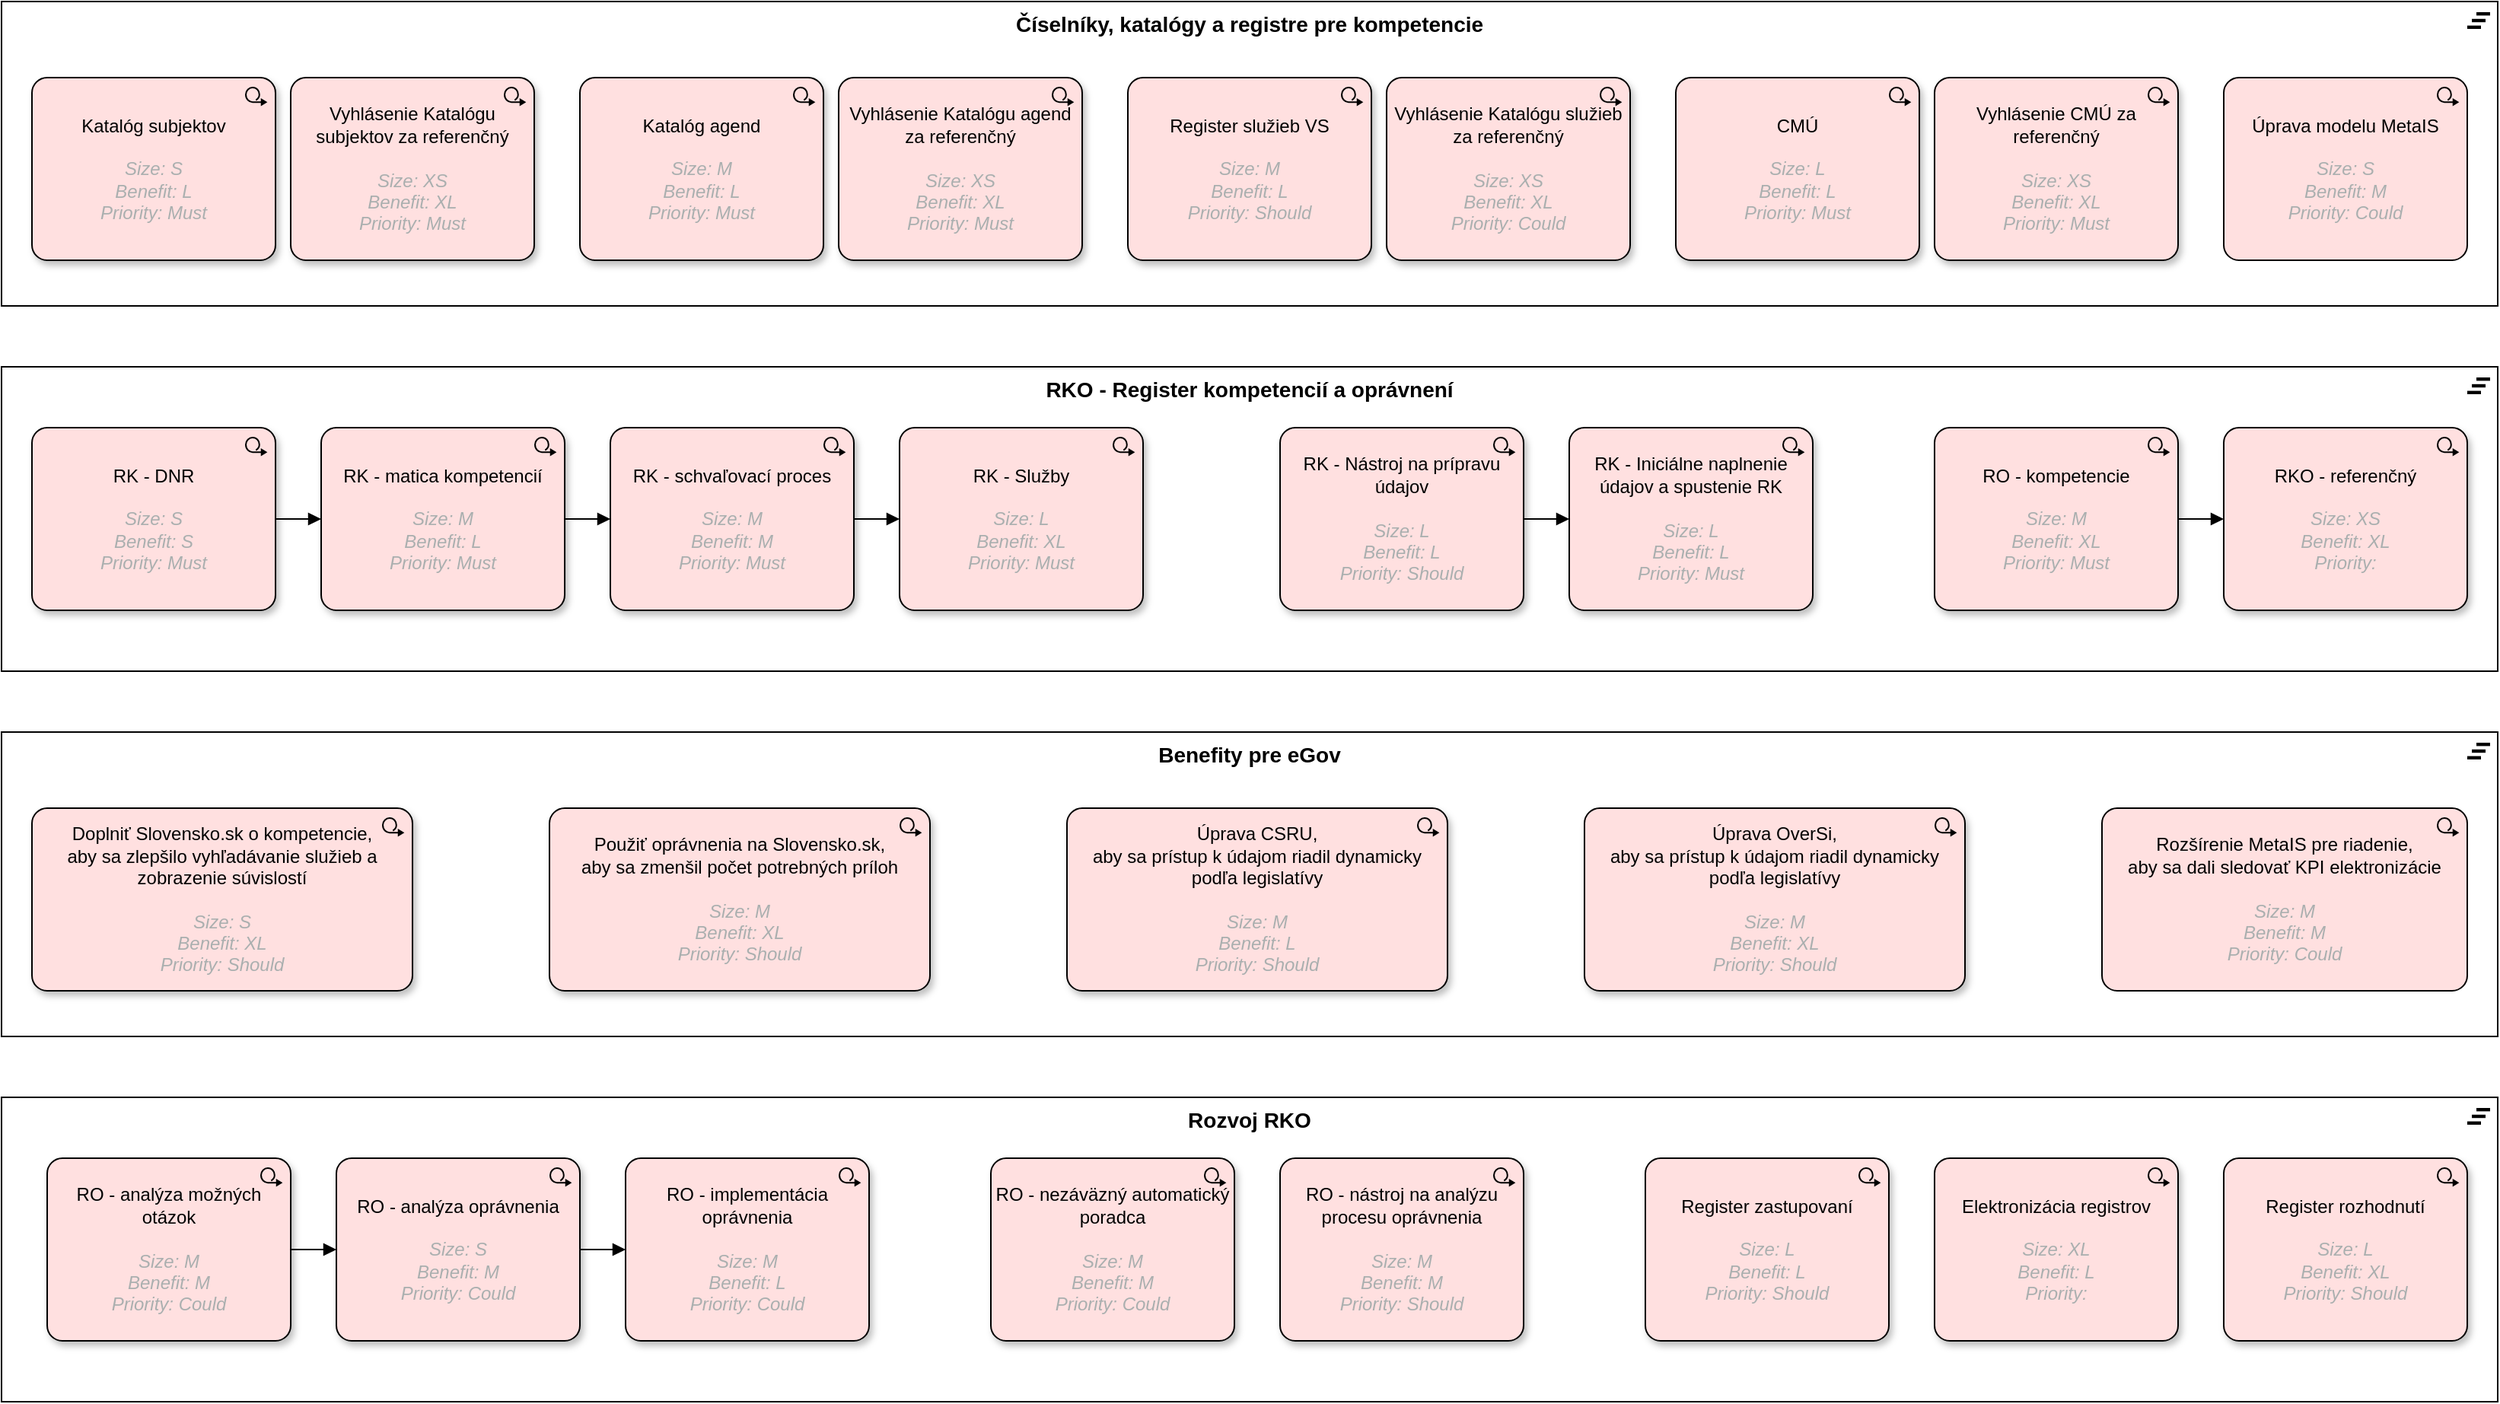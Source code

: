 <mxfile version="26.2.15">
  <diagram name="Page-1" id="Wwct--JLt1150eTaC7KP">
    <mxGraphModel dx="2866" dy="2034" grid="1" gridSize="10" guides="1" tooltips="1" connect="1" arrows="0" fold="1" page="0" pageScale="1" pageWidth="827" pageHeight="1169" math="0" shadow="0">
      <root>
        <mxCell id="0" />
        <mxCell id="1" parent="0" />
        <mxCell id="O4QvcbaXDJt24IgseKl--7" value="&lt;span style=&quot;text-align: left;&quot;&gt;Rozvoj RKO&lt;/span&gt;" style="html=1;outlineConnect=0;whiteSpace=wrap;fillColor=#FFFFFF;shape=mxgraph.archimate3.application;appType=plateau;strokeColor=#000000;align=center;verticalAlign=top;fontFamily=Helvetica;fontSize=14;fontColor=default;fontStyle=1;" parent="1" vertex="1">
          <mxGeometry x="-560" y="120" width="1640" height="200" as="geometry" />
        </mxCell>
        <mxCell id="O4QvcbaXDJt24IgseKl--5" value="&lt;span style=&quot;text-align: left;&quot;&gt;Benefity pre eGov&lt;/span&gt;" style="html=1;outlineConnect=0;whiteSpace=wrap;fillColor=#FFFFFF;shape=mxgraph.archimate3.application;appType=plateau;strokeColor=#000000;align=center;verticalAlign=top;fontFamily=Helvetica;fontSize=14;fontColor=default;fontStyle=1;" parent="1" vertex="1">
          <mxGeometry x="-560" y="-120" width="1640" height="200" as="geometry" />
        </mxCell>
        <mxCell id="O4QvcbaXDJt24IgseKl--4" value="&lt;span style=&quot;text-align: left;&quot;&gt;RKO - Register kompetencií a oprávnení&lt;/span&gt;" style="html=1;outlineConnect=0;whiteSpace=wrap;fillColor=#FFFFFF;shape=mxgraph.archimate3.application;appType=plateau;strokeColor=#000000;align=center;verticalAlign=top;fontFamily=Helvetica;fontSize=14;fontColor=default;fontStyle=1;" parent="1" vertex="1">
          <mxGeometry x="-560" y="-360" width="1640" height="200" as="geometry" />
        </mxCell>
        <mxCell id="bGCzDZgKwJ3272ucESbW-407" value="" style="edgeStyle=elbowEdgeStyle;shape=connector;rounded=0;orthogonalLoop=1;jettySize=auto;html=1;dashed=0;strokeColor=default;align=center;verticalAlign=middle;fontFamily=Helvetica;fontSize=11;fontColor=default;labelBackgroundColor=default;endArrow=block;endFill=1;orthogonal=1;" parent="1" source="bGCzDZgKwJ3272ucESbW-377" target="bGCzDZgKwJ3272ucESbW-378" edge="1">
          <mxGeometry relative="1" as="geometry" />
        </mxCell>
        <UserObject label="%Name%&lt;div&gt;&lt;br&gt;&lt;i style=&quot;color: rgb(170, 175, 175);&quot;&gt;Size: %Size%&lt;/i&gt;&lt;br&gt;&lt;i style=&quot;color: rgb(170, 175, 175);&quot;&gt;Benefit: %Benefit%&lt;/i&gt;&lt;div&gt;&lt;i style=&quot;color: rgb(170, 175, 175);&quot;&gt;Priority: %Priorita%&lt;/i&gt;&lt;/div&gt;&lt;/div&gt;" Name="RK - DNR" Category="Analýza" Size="S" Benefit="S" Priorita="Must" Pozn="" placeholders="1" id="bGCzDZgKwJ3272ucESbW-377">
          <mxCell style="html=1;outlineConnect=0;whiteSpace=wrap;fillColor=#FFE0E0;strokeColor=#000000;shape=mxgraph.archimate3.application;appType=workPackage;archiType=rounded;shadow=1;" parent="1" vertex="1">
            <mxGeometry x="-540" y="-320" width="160" height="120" as="geometry" />
          </mxCell>
        </UserObject>
        <mxCell id="bGCzDZgKwJ3272ucESbW-408" value="" style="edgeStyle=elbowEdgeStyle;shape=connector;rounded=0;orthogonalLoop=1;jettySize=auto;html=1;dashed=0;strokeColor=default;align=center;verticalAlign=middle;fontFamily=Helvetica;fontSize=11;fontColor=default;labelBackgroundColor=default;endArrow=block;endFill=1;orthogonal=1;" parent="1" source="bGCzDZgKwJ3272ucESbW-378" target="bGCzDZgKwJ3272ucESbW-379" edge="1">
          <mxGeometry relative="1" as="geometry" />
        </mxCell>
        <UserObject label="%Name%&lt;div&gt;&lt;br&gt;&lt;i style=&quot;color: rgb(170, 175, 175);&quot;&gt;Size: %Size%&lt;/i&gt;&lt;br&gt;&lt;i style=&quot;color: rgb(170, 175, 175);&quot;&gt;Benefit: %Benefit%&lt;/i&gt;&lt;div&gt;&lt;i style=&quot;color: rgb(170, 175, 175);&quot;&gt;Priority: %Priorita%&lt;/i&gt;&lt;/div&gt;&lt;/div&gt;" Name="RK - matica kompetencií" Category="Implementácia" Size="M" Benefit="L" Priorita="Must" Pozn="" placeholders="1" id="bGCzDZgKwJ3272ucESbW-378">
          <mxCell style="html=1;outlineConnect=0;whiteSpace=wrap;fillColor=#FFE0E0;strokeColor=#000000;shape=mxgraph.archimate3.application;appType=workPackage;archiType=rounded;shadow=1;" parent="1" vertex="1">
            <mxGeometry x="-350" y="-320" width="160" height="120" as="geometry" />
          </mxCell>
        </UserObject>
        <mxCell id="bGCzDZgKwJ3272ucESbW-409" value="" style="edgeStyle=elbowEdgeStyle;shape=connector;rounded=0;orthogonalLoop=1;jettySize=auto;html=1;dashed=0;strokeColor=default;align=center;verticalAlign=middle;fontFamily=Helvetica;fontSize=11;fontColor=default;labelBackgroundColor=default;endArrow=block;endFill=1;orthogonal=1;" parent="1" source="bGCzDZgKwJ3272ucESbW-379" target="bGCzDZgKwJ3272ucESbW-380" edge="1">
          <mxGeometry relative="1" as="geometry" />
        </mxCell>
        <UserObject label="%Name%&lt;div&gt;&lt;br&gt;&lt;i style=&quot;color: rgb(170, 175, 175);&quot;&gt;Size: %Size%&lt;/i&gt;&lt;br&gt;&lt;i style=&quot;color: rgb(170, 175, 175);&quot;&gt;Benefit: %Benefit%&lt;/i&gt;&lt;div&gt;&lt;i style=&quot;color: rgb(170, 175, 175);&quot;&gt;Priority: %Priorita%&lt;/i&gt;&lt;/div&gt;&lt;/div&gt;" Name="RK - schvaľovací proces" Category="Implementácia" Size="M" Benefit="M" Priorita="Must" Pozn="" placeholders="1" id="bGCzDZgKwJ3272ucESbW-379">
          <mxCell style="html=1;outlineConnect=0;whiteSpace=wrap;fillColor=#FFE0E0;strokeColor=#000000;shape=mxgraph.archimate3.application;appType=workPackage;archiType=rounded;shadow=1;" parent="1" vertex="1">
            <mxGeometry x="-160" y="-320" width="160" height="120" as="geometry" />
          </mxCell>
        </UserObject>
        <UserObject label="%Name%&lt;div&gt;&lt;br&gt;&lt;i style=&quot;color: rgb(170, 175, 175);&quot;&gt;Size: %Size%&lt;/i&gt;&lt;br&gt;&lt;i style=&quot;color: rgb(170, 175, 175);&quot;&gt;Benefit: %Benefit%&lt;/i&gt;&lt;div&gt;&lt;i style=&quot;color: rgb(170, 175, 175);&quot;&gt;Priority: %Priorita%&lt;/i&gt;&lt;/div&gt;&lt;/div&gt;" Name="RK - Služby" Category="Implementácia" Size="L" Benefit="XL" Priorita="Must" Pozn="" placeholders="1" id="bGCzDZgKwJ3272ucESbW-380">
          <mxCell style="html=1;outlineConnect=0;whiteSpace=wrap;fillColor=#FFE0E0;strokeColor=#000000;shape=mxgraph.archimate3.application;appType=workPackage;archiType=rounded;shadow=1;" parent="1" vertex="1">
            <mxGeometry x="30" y="-320" width="160" height="120" as="geometry" />
          </mxCell>
        </UserObject>
        <mxCell id="bGCzDZgKwJ3272ucESbW-410" value="" style="edgeStyle=elbowEdgeStyle;shape=connector;rounded=0;orthogonalLoop=1;jettySize=auto;html=1;dashed=0;strokeColor=default;align=center;verticalAlign=middle;fontFamily=Helvetica;fontSize=11;fontColor=default;labelBackgroundColor=default;endArrow=block;endFill=1;orthogonal=1;" parent="1" source="bGCzDZgKwJ3272ucESbW-381" target="bGCzDZgKwJ3272ucESbW-382" edge="1">
          <mxGeometry relative="1" as="geometry" />
        </mxCell>
        <UserObject label="%Name%&lt;div&gt;&lt;br&gt;&lt;i style=&quot;color: rgb(170, 175, 175);&quot;&gt;Size: %Size%&lt;/i&gt;&lt;br&gt;&lt;i style=&quot;color: rgb(170, 175, 175);&quot;&gt;Benefit: %Benefit%&lt;/i&gt;&lt;div&gt;&lt;i style=&quot;color: rgb(170, 175, 175);&quot;&gt;Priority: %Priorita%&lt;/i&gt;&lt;/div&gt;&lt;/div&gt;" Name="RK - Nástroj na prípravu údajov" Category="Implementácia" Size="L" Benefit="L" Priorita="Should" Pozn="" placeholders="1" id="bGCzDZgKwJ3272ucESbW-381">
          <mxCell style="html=1;outlineConnect=0;whiteSpace=wrap;fillColor=#FFE0E0;strokeColor=#000000;shape=mxgraph.archimate3.application;appType=workPackage;archiType=rounded;shadow=1;" parent="1" vertex="1">
            <mxGeometry x="280" y="-320" width="160" height="120" as="geometry" />
          </mxCell>
        </UserObject>
        <UserObject label="%Name%&lt;div&gt;&lt;br&gt;&lt;i style=&quot;color: rgb(170, 175, 175);&quot;&gt;Size: %Size%&lt;/i&gt;&lt;br&gt;&lt;i style=&quot;color: rgb(170, 175, 175);&quot;&gt;Benefit: %Benefit%&lt;/i&gt;&lt;div&gt;&lt;i style=&quot;color: rgb(170, 175, 175);&quot;&gt;Priority: %Priorita%&lt;/i&gt;&lt;/div&gt;&lt;/div&gt;" Name="RK - Iniciálne naplnenie údajov a spustenie RK" Category="Prevádzkovanie PO" Size="L" Benefit="L" Priorita="Must" Pozn="" placeholders="1" id="bGCzDZgKwJ3272ucESbW-382">
          <mxCell style="html=1;outlineConnect=0;whiteSpace=wrap;fillColor=#FFE0E0;strokeColor=#000000;shape=mxgraph.archimate3.application;appType=workPackage;archiType=rounded;shadow=1;" parent="1" vertex="1">
            <mxGeometry x="470" y="-320" width="160" height="120" as="geometry" />
          </mxCell>
        </UserObject>
        <UserObject label="%Name%&lt;div&gt;&lt;br&gt;&lt;i style=&quot;color: rgb(170, 175, 175);&quot;&gt;Size: %Size%&lt;/i&gt;&lt;br&gt;&lt;i style=&quot;color: rgb(170, 175, 175);&quot;&gt;Benefit: %Benefit%&lt;/i&gt;&lt;div&gt;&lt;i style=&quot;color: rgb(170, 175, 175);&quot;&gt;Priority: %Priorita%&lt;/i&gt;&lt;/div&gt;&lt;/div&gt;" Name="RO - kompetencie" Category="Implementácia" Size="M" Benefit="XL" Priorita="Must" Pozn="" placeholders="1" id="bGCzDZgKwJ3272ucESbW-383">
          <mxCell style="html=1;outlineConnect=0;whiteSpace=wrap;fillColor=#FFE0E0;strokeColor=#000000;shape=mxgraph.archimate3.application;appType=workPackage;archiType=rounded;shadow=1;" parent="1" vertex="1">
            <mxGeometry x="710" y="-320" width="160" height="120" as="geometry" />
          </mxCell>
        </UserObject>
        <UserObject label="%Name%&lt;div&gt;&lt;br&gt;&lt;i style=&quot;color: rgb(170, 175, 175);&quot;&gt;Size: %Size%&lt;/i&gt;&lt;br&gt;&lt;i style=&quot;color: rgb(170, 175, 175);&quot;&gt;Benefit: %Benefit%&lt;/i&gt;&lt;div&gt;&lt;i style=&quot;color: rgb(170, 175, 175);&quot;&gt;Priority: %Priorita%&lt;/i&gt;&lt;/div&gt;&lt;/div&gt;" Name="RKO - referenčný" Category="" Size="XS" Benefit="XL" Priorita="" Pozn="" placeholders="1" id="bGCzDZgKwJ3272ucESbW-384">
          <mxCell style="html=1;outlineConnect=0;whiteSpace=wrap;fillColor=#FFE0E0;strokeColor=#000000;shape=mxgraph.archimate3.application;appType=workPackage;archiType=rounded;shadow=1;" parent="1" vertex="1">
            <mxGeometry x="900" y="-320" width="160" height="120" as="geometry" />
          </mxCell>
        </UserObject>
        <mxCell id="bGCzDZgKwJ3272ucESbW-418" value="" style="edgeStyle=elbowEdgeStyle;shape=connector;rounded=0;orthogonalLoop=1;jettySize=auto;elbow=vertical;html=1;dashed=0;strokeColor=default;align=center;verticalAlign=middle;fontFamily=Helvetica;fontSize=11;fontColor=default;labelBackgroundColor=default;endArrow=block;endFill=1;" parent="1" source="bGCzDZgKwJ3272ucESbW-385" target="bGCzDZgKwJ3272ucESbW-386" edge="1">
          <mxGeometry relative="1" as="geometry" />
        </mxCell>
        <UserObject label="%Name%&lt;div&gt;&lt;br&gt;&lt;i style=&quot;color: rgb(170, 175, 175);&quot;&gt;Size: %Size%&lt;/i&gt;&lt;br&gt;&lt;i style=&quot;color: rgb(170, 175, 175);&quot;&gt;Benefit: %Benefit%&lt;/i&gt;&lt;div&gt;&lt;i style=&quot;color: rgb(170, 175, 175);&quot;&gt;Priority: %Priorita%&lt;/i&gt;&lt;/div&gt;&lt;/div&gt;" Name="RO - analýza možných otázok" Category="Analýza" Size="M" Benefit="M" Priorita="Could" Pozn="" placeholders="1" id="bGCzDZgKwJ3272ucESbW-385">
          <mxCell style="html=1;outlineConnect=0;whiteSpace=wrap;fillColor=#FFE0E0;strokeColor=#000000;shape=mxgraph.archimate3.application;appType=workPackage;archiType=rounded;shadow=1;verticalAlign=middle;" parent="1" vertex="1">
            <mxGeometry x="-530" y="160" width="160" height="120" as="geometry" />
          </mxCell>
        </UserObject>
        <mxCell id="bGCzDZgKwJ3272ucESbW-411" value="" style="edgeStyle=elbowEdgeStyle;shape=connector;rounded=0;orthogonalLoop=1;jettySize=auto;elbow=vertical;html=1;dashed=0;strokeColor=default;align=center;verticalAlign=middle;fontFamily=Helvetica;fontSize=11;fontColor=default;labelBackgroundColor=default;endArrow=block;endFill=1;" parent="1" source="bGCzDZgKwJ3272ucESbW-386" target="bGCzDZgKwJ3272ucESbW-387" edge="1">
          <mxGeometry relative="1" as="geometry" />
        </mxCell>
        <UserObject label="%Name%&lt;div&gt;&lt;br&gt;&lt;i style=&quot;color: rgb(170, 175, 175);&quot;&gt;Size: %Size%&lt;/i&gt;&lt;br&gt;&lt;i style=&quot;color: rgb(170, 175, 175);&quot;&gt;Benefit: %Benefit%&lt;/i&gt;&lt;div&gt;&lt;i style=&quot;color: rgb(170, 175, 175);&quot;&gt;Priority: %Priorita%&lt;/i&gt;&lt;/div&gt;&lt;/div&gt;" Name="RO - analýza oprávnenia" Category="Analýza" Size="S" Benefit="M" Priorita="Could" Pozn="" placeholders="1" id="bGCzDZgKwJ3272ucESbW-386">
          <mxCell style="html=1;outlineConnect=0;whiteSpace=wrap;fillColor=#FFE0E0;strokeColor=#000000;shape=mxgraph.archimate3.application;appType=workPackage;archiType=rounded;shadow=1;verticalAlign=middle;" parent="1" vertex="1">
            <mxGeometry x="-340" y="160" width="160" height="120" as="geometry" />
          </mxCell>
        </UserObject>
        <UserObject label="%Name%&lt;div&gt;&lt;br&gt;&lt;i style=&quot;color: rgb(170, 175, 175);&quot;&gt;Size: %Size%&lt;/i&gt;&lt;br&gt;&lt;i style=&quot;color: rgb(170, 175, 175);&quot;&gt;Benefit: %Benefit%&lt;/i&gt;&lt;div&gt;&lt;i style=&quot;color: rgb(170, 175, 175);&quot;&gt;Priority: %Priorita%&lt;/i&gt;&lt;/div&gt;&lt;/div&gt;" Name="RO - implementácia oprávnenia" Category="Implementácia" Size="M" Benefit="L" Priorita="Could" Pozn="" placeholders="1" id="bGCzDZgKwJ3272ucESbW-387">
          <mxCell style="html=1;outlineConnect=0;whiteSpace=wrap;fillColor=#FFE0E0;strokeColor=#000000;shape=mxgraph.archimate3.application;appType=workPackage;archiType=rounded;shadow=1;verticalAlign=middle;" parent="1" vertex="1">
            <mxGeometry x="-150" y="160" width="160" height="120" as="geometry" />
          </mxCell>
        </UserObject>
        <UserObject label="%Name%&lt;div&gt;&lt;br&gt;&lt;i style=&quot;color: rgb(170, 175, 175);&quot;&gt;Size: %Size%&lt;/i&gt;&lt;br&gt;&lt;i style=&quot;color: rgb(170, 175, 175);&quot;&gt;Benefit: %Benefit%&lt;/i&gt;&lt;div&gt;&lt;i style=&quot;color: rgb(170, 175, 175);&quot;&gt;Priority: %Priorita%&lt;/i&gt;&lt;/div&gt;&lt;/div&gt;" Name="RO - nezáväzný automatický poradca" Category="Implementácia" Size="M" Benefit="M" Priorita="Could" Pozn="" placeholders="1" id="bGCzDZgKwJ3272ucESbW-388">
          <mxCell style="html=1;outlineConnect=0;whiteSpace=wrap;fillColor=#FFE0E0;strokeColor=#000000;shape=mxgraph.archimate3.application;appType=workPackage;archiType=rounded;shadow=1;verticalAlign=middle;" parent="1" vertex="1">
            <mxGeometry x="90" y="160" width="160" height="120" as="geometry" />
          </mxCell>
        </UserObject>
        <UserObject label="%Name%&lt;div&gt;&lt;br&gt;&lt;i style=&quot;color: rgb(170, 175, 175);&quot;&gt;Size: %Size%&lt;/i&gt;&lt;br&gt;&lt;i style=&quot;color: rgb(170, 175, 175);&quot;&gt;Benefit: %Benefit%&lt;/i&gt;&lt;div&gt;&lt;i style=&quot;color: rgb(170, 175, 175);&quot;&gt;Priority: %Priorita%&lt;/i&gt;&lt;/div&gt;&lt;/div&gt;" Name="RO - nástroj na analýzu procesu oprávnenia" Category="Implementácia" Size="M" Benefit="M" Priorita="Should" Pozn="" placeholders="1" id="bGCzDZgKwJ3272ucESbW-389">
          <mxCell style="html=1;outlineConnect=0;whiteSpace=wrap;fillColor=#FFE0E0;strokeColor=#000000;shape=mxgraph.archimate3.application;appType=workPackage;archiType=rounded;shadow=1;verticalAlign=middle;" parent="1" vertex="1">
            <mxGeometry x="280" y="160" width="160" height="120" as="geometry" />
          </mxCell>
        </UserObject>
        <UserObject label="%Name%&lt;div&gt;&lt;br&gt;&lt;i style=&quot;color: rgb(170, 175, 175);&quot;&gt;Size: %Size%&lt;/i&gt;&lt;br&gt;&lt;i style=&quot;color: rgb(170, 175, 175);&quot;&gt;Benefit: %Benefit%&lt;/i&gt;&lt;div&gt;&lt;i style=&quot;color: rgb(170, 175, 175);&quot;&gt;Priority: %Priorita%&lt;/i&gt;&lt;/div&gt;&lt;/div&gt;" Name="Register zastupovaní" Category="Samostatný projekt" Size="L" Benefit="L" Priorita="Should" Pozn="" placeholders="1" id="bGCzDZgKwJ3272ucESbW-390">
          <mxCell style="html=1;outlineConnect=0;whiteSpace=wrap;fillColor=#FFE0E0;strokeColor=#000000;shape=mxgraph.archimate3.application;appType=workPackage;archiType=rounded;shadow=1;verticalAlign=middle;" parent="1" vertex="1">
            <mxGeometry x="520" y="160" width="160" height="120" as="geometry" />
          </mxCell>
        </UserObject>
        <UserObject label="%Name%&lt;div&gt;&lt;br&gt;&lt;i style=&quot;color: rgb(170, 175, 175);&quot;&gt;Size: %Size%&lt;/i&gt;&lt;br&gt;&lt;i style=&quot;color: rgb(170, 175, 175);&quot;&gt;Benefit: %Benefit%&lt;/i&gt;&lt;div&gt;&lt;i style=&quot;color: rgb(170, 175, 175);&quot;&gt;Priority: %Priorita%&lt;/i&gt;&lt;/div&gt;&lt;/div&gt;" Name="Elektronizácia registrov" Category="Samostatný projekt" Size="XL" Benefit="L" Priorita="" Pozn="tu to závisí od registra, tie najpodstatnejšie už sú, ide v zásade o vystavenie vhodného rozhrania" placeholders="1" id="bGCzDZgKwJ3272ucESbW-391">
          <mxCell style="html=1;outlineConnect=0;whiteSpace=wrap;fillColor=#FFE0E0;strokeColor=#000000;shape=mxgraph.archimate3.application;appType=workPackage;archiType=rounded;shadow=1;verticalAlign=middle;" parent="1" vertex="1">
            <mxGeometry x="710" y="160" width="160" height="120" as="geometry" />
          </mxCell>
        </UserObject>
        <UserObject label="%Name%&lt;div&gt;&lt;br&gt;&lt;i style=&quot;color: rgb(170, 175, 175);&quot;&gt;Size: %Size%&lt;/i&gt;&lt;br&gt;&lt;i style=&quot;color: rgb(170, 175, 175);&quot;&gt;Benefit: %Benefit%&lt;/i&gt;&lt;div&gt;&lt;i style=&quot;color: rgb(170, 175, 175);&quot;&gt;Priority: %Priorita%&lt;/i&gt;&lt;/div&gt;&lt;/div&gt;" Name="Rozšírenie MetaIS pre riadenie, &#xa;aby sa dali sledovať KPI elektronizácie" Category="Vyvolané zmeny" Size="M" Benefit="M" Priorita="Could" Pozn="" placeholders="1" id="bGCzDZgKwJ3272ucESbW-393">
          <mxCell style="html=1;outlineConnect=0;whiteSpace=wrap;fillColor=#FFE0E0;strokeColor=#000000;shape=mxgraph.archimate3.application;appType=workPackage;archiType=rounded;verticalAlign=middle;" parent="1" vertex="1">
            <mxGeometry x="820" y="-70" width="240" height="120" as="geometry" />
          </mxCell>
        </UserObject>
        <UserObject label="%Name%&lt;div&gt;&lt;br&gt;&lt;i style=&quot;color: rgb(170, 175, 175);&quot;&gt;Size: %Size%&lt;/i&gt;&lt;br&gt;&lt;i style=&quot;color: rgb(170, 175, 175);&quot;&gt;Benefit: %Benefit%&lt;/i&gt;&lt;div&gt;&lt;i style=&quot;color: rgb(170, 175, 175);&quot;&gt;Priority: %Priorita%&lt;/i&gt;&lt;/div&gt;&lt;/div&gt;" Name="Úprava CSRU, &#xa;aby sa prístup k údajom riadil dynamicky podľa legislatívy" Category="Vyvolané zmeny" Size="M" Benefit="L" Priorita="Should" Pozn="" placeholders="1" id="bGCzDZgKwJ3272ucESbW-394">
          <mxCell style="html=1;outlineConnect=0;whiteSpace=wrap;fillColor=#FFE0E0;strokeColor=#000000;shape=mxgraph.archimate3.application;appType=workPackage;archiType=rounded;shadow=1;verticalAlign=middle;" parent="1" vertex="1">
            <mxGeometry x="140" y="-70" width="250" height="120" as="geometry" />
          </mxCell>
        </UserObject>
        <UserObject label="%Name%&lt;div&gt;&lt;br&gt;&lt;i style=&quot;color: rgb(170, 175, 175);&quot;&gt;Size: %Size%&lt;/i&gt;&lt;br&gt;&lt;i style=&quot;color: rgb(170, 175, 175);&quot;&gt;Benefit: %Benefit%&lt;/i&gt;&lt;div&gt;&lt;i style=&quot;color: rgb(170, 175, 175);&quot;&gt;Priority: %Priorita%&lt;/i&gt;&lt;/div&gt;&lt;/div&gt;" Name="Úprava OverSi, &#xa;aby sa prístup k údajom riadil dynamicky podľa legislatívy" Category="Vyvolané zmeny" Size="M" Benefit="XL" Priorita="Should" Pozn="" placeholders="1" id="bGCzDZgKwJ3272ucESbW-395">
          <mxCell style="html=1;outlineConnect=0;whiteSpace=wrap;fillColor=#FFE0E0;strokeColor=#000000;shape=mxgraph.archimate3.application;appType=workPackage;archiType=rounded;shadow=1;verticalAlign=middle;" parent="1" vertex="1">
            <mxGeometry x="480" y="-70" width="250" height="120" as="geometry" />
          </mxCell>
        </UserObject>
        <UserObject label="%Name%&lt;div&gt;&lt;br&gt;&lt;i style=&quot;color: rgb(170, 175, 175);&quot;&gt;Size: %Size%&lt;/i&gt;&lt;br&gt;&lt;i style=&quot;color: rgb(170, 175, 175);&quot;&gt;Benefit: %Benefit%&lt;/i&gt;&lt;div&gt;&lt;i style=&quot;color: rgb(170, 175, 175);&quot;&gt;Priority: %Priorita%&lt;/i&gt;&lt;/div&gt;&lt;/div&gt;" Name="Doplniť Slovensko.sk o kompetencie, &#xa;aby sa zlepšilo vyhľadávanie služieb a zobrazenie súvislostí" Category="Vyvolané zmeny" Size="S" Benefit="XL" Priorita="Should" Pozn="" placeholders="1" id="bGCzDZgKwJ3272ucESbW-397">
          <mxCell style="html=1;outlineConnect=0;whiteSpace=wrap;fillColor=#FFE0E0;strokeColor=#000000;shape=mxgraph.archimate3.application;appType=workPackage;archiType=rounded;shadow=1;verticalAlign=middle;" parent="1" vertex="1">
            <mxGeometry x="-540" y="-70" width="250" height="120" as="geometry" />
          </mxCell>
        </UserObject>
        <UserObject label="%Name%&lt;div&gt;&lt;br&gt;&lt;i style=&quot;color: rgb(170, 175, 175);&quot;&gt;Size: %Size%&lt;/i&gt;&lt;br&gt;&lt;i style=&quot;color: rgb(170, 175, 175);&quot;&gt;Benefit: %Benefit%&lt;/i&gt;&lt;div&gt;&lt;i style=&quot;color: rgb(170, 175, 175);&quot;&gt;Priority: %Priorita%&lt;/i&gt;&lt;/div&gt;&lt;/div&gt;" Name="Register rozhodnutí" Category="Samostatný projekt" Size="L" Benefit="XL" Priorita="Should" Pozn="" placeholders="1" id="bGCzDZgKwJ3272ucESbW-398">
          <mxCell style="html=1;outlineConnect=0;whiteSpace=wrap;fillColor=#FFE0E0;strokeColor=#000000;shape=mxgraph.archimate3.application;appType=workPackage;archiType=rounded;shadow=1;verticalAlign=middle;" parent="1" vertex="1">
            <mxGeometry x="900" y="160" width="160" height="120" as="geometry" />
          </mxCell>
        </UserObject>
        <UserObject label="%Name%&lt;div&gt;&lt;br&gt;&lt;i style=&quot;color: rgb(170, 175, 175);&quot;&gt;Size: %Size%&lt;/i&gt;&lt;br&gt;&lt;i style=&quot;color: rgb(170, 175, 175);&quot;&gt;Benefit: %Benefit%&lt;/i&gt;&lt;div&gt;&lt;i style=&quot;color: rgb(170, 175, 175);&quot;&gt;Priority: %Priorita%&lt;/i&gt;&lt;/div&gt;&lt;/div&gt;" Name="Použiť oprávnenia na Slovensko.sk, &#xa;aby sa zmenšil počet potrebných príloh" Category="Vyvolané zmeny" Size="M" Benefit="XL" Priorita="Should" Pozn="" placeholders="1" id="bGCzDZgKwJ3272ucESbW-399">
          <mxCell style="html=1;outlineConnect=0;whiteSpace=wrap;fillColor=#FFE0E0;strokeColor=#000000;shape=mxgraph.archimate3.application;appType=workPackage;archiType=rounded;shadow=1;verticalAlign=middle;" parent="1" vertex="1">
            <mxGeometry x="-200" y="-70" width="250" height="120" as="geometry" />
          </mxCell>
        </UserObject>
        <mxCell id="bGCzDZgKwJ3272ucESbW-405" value="" style="edgeStyle=elbowEdgeStyle;html=1;endArrow=block;dashed=0;elbow=vertical;endFill=1;rounded=0;" parent="1" source="bGCzDZgKwJ3272ucESbW-383" target="bGCzDZgKwJ3272ucESbW-384" edge="1">
          <mxGeometry width="160" relative="1" as="geometry">
            <mxPoint x="1170" y="-210" as="sourcePoint" />
            <mxPoint x="1330" y="-210" as="targetPoint" />
          </mxGeometry>
        </mxCell>
        <mxCell id="O4QvcbaXDJt24IgseKl--9" value="&lt;span&gt;Číselníky, katalógy a registre pre&amp;nbsp;kompetencie&lt;/span&gt;" style="html=1;outlineConnect=0;whiteSpace=wrap;fillColor=#FFFFFF;shape=mxgraph.archimate3.application;appType=plateau;strokeColor=#000000;align=center;verticalAlign=top;fontStyle=1;fontSize=14;" parent="1" vertex="1">
          <mxGeometry x="-560" y="-600" width="1640" height="200" as="geometry" />
        </mxCell>
        <UserObject label="%Name%&lt;div&gt;&lt;br&gt;&lt;i style=&quot;color:#AAAFAF;&quot;&gt;Size: %Size%&lt;/i&gt;&lt;br&gt;&lt;i style=&quot;color:#AAAFAF;&quot;&gt;Benefit: %Benefit%&lt;/i&gt;&lt;div&gt;&lt;i style=&quot;color:#AAAFAF;&quot;&gt;Priority: %Priorita%&lt;/i&gt;&lt;/div&gt;&lt;/div&gt;" Name="Katalóg subjektov" Category="Predpoklady" Size="S" Benefit="L" Priorita="Must" Pozn="" placeholders="1" id="O4QvcbaXDJt24IgseKl--10">
          <mxCell style="html=1;outlineConnect=0;whiteSpace=wrap;fillColor=#FFE0E0;strokeColor=#000000;shape=mxgraph.archimate3.application;appType=workPackage;archiType=rounded;shadow=1;" parent="1" vertex="1">
            <mxGeometry x="-540" y="-550" width="160" height="120" as="geometry" />
          </mxCell>
        </UserObject>
        <UserObject label="%Name%&lt;div&gt;&lt;br&gt;&lt;i style=&quot;color: rgb(170, 175, 175);&quot;&gt;Size: %Size%&lt;/i&gt;&lt;br&gt;&lt;i style=&quot;color: rgb(170, 175, 175);&quot;&gt;Benefit: %Benefit%&lt;/i&gt;&lt;div&gt;&lt;i style=&quot;color: rgb(170, 175, 175);&quot;&gt;Priority: %Priorita%&lt;/i&gt;&lt;/div&gt;&lt;/div&gt;" Name="Vyhlásenie Katalógu subjektov za referenčný" Category="Legislatíva" Size="XS" Benefit="XL" Priorita="Must" Pozn="" placeholders="1" id="O4QvcbaXDJt24IgseKl--11">
          <mxCell style="html=1;outlineConnect=0;whiteSpace=wrap;fillColor=#FFE0E0;strokeColor=#000000;shape=mxgraph.archimate3.application;appType=workPackage;archiType=rounded;shadow=1;" parent="1" vertex="1">
            <mxGeometry x="-370" y="-550" width="160" height="120" as="geometry" />
          </mxCell>
        </UserObject>
        <UserObject label="%Name%&lt;div&gt;&lt;br&gt;&lt;i style=&quot;color: rgb(170, 175, 175);&quot;&gt;Size: %Size%&lt;/i&gt;&lt;br&gt;&lt;i style=&quot;color: rgb(170, 175, 175);&quot;&gt;Benefit: %Benefit%&lt;/i&gt;&lt;div&gt;&lt;i style=&quot;color: rgb(170, 175, 175);&quot;&gt;Priority: %Priorita%&lt;/i&gt;&lt;/div&gt;&lt;/div&gt;" Name="Katalóg agend" Category="Predpoklady" Size="M" Benefit="L" Priorita="Must" Pozn="do veľkej miery existuje, preto prínos nie je taký veľký" placeholders="1" id="O4QvcbaXDJt24IgseKl--12">
          <mxCell style="html=1;outlineConnect=0;whiteSpace=wrap;fillColor=#FFE0E0;strokeColor=#000000;shape=mxgraph.archimate3.application;appType=workPackage;archiType=rounded;shadow=1;" parent="1" vertex="1">
            <mxGeometry x="-180" y="-550" width="160" height="120" as="geometry" />
          </mxCell>
        </UserObject>
        <UserObject label="%Name%&lt;div&gt;&lt;br&gt;&lt;i style=&quot;color: rgb(170, 175, 175);&quot;&gt;Size: %Size%&lt;/i&gt;&lt;br&gt;&lt;i style=&quot;color: rgb(170, 175, 175);&quot;&gt;Benefit: %Benefit%&lt;/i&gt;&lt;div&gt;&lt;i style=&quot;color: rgb(170, 175, 175);&quot;&gt;Priority: %Priorita%&lt;/i&gt;&lt;/div&gt;&lt;/div&gt;" Name="Vyhlásenie Katalógu agend za referenčný" Category="Legislatíva" Size="XS" Benefit="XL" Priorita="Must" Pozn="" placeholders="1" id="O4QvcbaXDJt24IgseKl--13">
          <mxCell style="html=1;outlineConnect=0;whiteSpace=wrap;fillColor=#FFE0E0;strokeColor=#000000;shape=mxgraph.archimate3.application;appType=workPackage;archiType=rounded;shadow=1;" parent="1" vertex="1">
            <mxGeometry x="-10" y="-550" width="160" height="120" as="geometry" />
          </mxCell>
        </UserObject>
        <UserObject label="%Name%&lt;div&gt;&lt;br&gt;&lt;i style=&quot;color: rgb(170, 175, 175);&quot;&gt;Size: %Size%&lt;/i&gt;&lt;br&gt;&lt;i style=&quot;color: rgb(170, 175, 175);&quot;&gt;Benefit: %Benefit%&lt;/i&gt;&lt;div&gt;&lt;i style=&quot;color: rgb(170, 175, 175);&quot;&gt;Priority: %Priorita%&lt;/i&gt;&lt;/div&gt;&lt;/div&gt;" Name="Register služieb VS" Category="Predpoklady" Size="M" Benefit="L" Priorita="Should" Pozn="Popis všetkých služieb umožňuje sledovať informatizáciu a riadiť politiky" placeholders="1" id="O4QvcbaXDJt24IgseKl--14">
          <mxCell style="html=1;outlineConnect=0;whiteSpace=wrap;fillColor=#FFE0E0;strokeColor=#000000;shape=mxgraph.archimate3.application;appType=workPackage;archiType=rounded;shadow=1;" parent="1" vertex="1">
            <mxGeometry x="180" y="-550" width="160" height="120" as="geometry" />
          </mxCell>
        </UserObject>
        <UserObject label="%Name%&lt;div&gt;&lt;br&gt;&lt;i style=&quot;color: rgb(170, 175, 175);&quot;&gt;Size: %Size%&lt;/i&gt;&lt;br&gt;&lt;i style=&quot;color: rgb(170, 175, 175);&quot;&gt;Benefit: %Benefit%&lt;/i&gt;&lt;div&gt;&lt;i style=&quot;color: rgb(170, 175, 175);&quot;&gt;Priority: %Priorita%&lt;/i&gt;&lt;/div&gt;&lt;/div&gt;" Name="Vyhlásenie Katalógu služieb za referenčný" Category="Legislatíva" Size="XS" Benefit="XL" Priorita="Could" Pozn="" placeholders="1" id="O4QvcbaXDJt24IgseKl--15">
          <mxCell style="html=1;outlineConnect=0;whiteSpace=wrap;fillColor=#FFE0E0;strokeColor=#000000;shape=mxgraph.archimate3.application;appType=workPackage;archiType=rounded;shadow=1;" parent="1" vertex="1">
            <mxGeometry x="350" y="-550" width="160" height="120" as="geometry" />
          </mxCell>
        </UserObject>
        <UserObject label="%Name%&lt;div&gt;&lt;br&gt;&lt;i style=&quot;color: rgb(170, 175, 175);&quot;&gt;Size: %Size%&lt;/i&gt;&lt;br&gt;&lt;i style=&quot;color: rgb(170, 175, 175);&quot;&gt;Benefit: %Benefit%&lt;/i&gt;&lt;div&gt;&lt;i style=&quot;color: rgb(170, 175, 175);&quot;&gt;Priority: %Priorita%&lt;/i&gt;&lt;/div&gt;&lt;/div&gt;" Name="CMÚ" Category="Predpoklady" Size="L" Benefit="L" Priorita="Must" Pozn="" placeholders="1" id="O4QvcbaXDJt24IgseKl--16">
          <mxCell style="html=1;outlineConnect=0;whiteSpace=wrap;fillColor=#FFE0E0;strokeColor=#000000;shape=mxgraph.archimate3.application;appType=workPackage;archiType=rounded;shadow=1;" parent="1" vertex="1">
            <mxGeometry x="540" y="-550" width="160" height="120" as="geometry" />
          </mxCell>
        </UserObject>
        <UserObject label="%Name%&lt;div&gt;&lt;br&gt;&lt;i style=&quot;color: rgb(170, 175, 175);&quot;&gt;Size: %Size%&lt;/i&gt;&lt;br&gt;&lt;i style=&quot;color: rgb(170, 175, 175);&quot;&gt;Benefit: %Benefit%&lt;/i&gt;&lt;div&gt;&lt;i style=&quot;color: rgb(170, 175, 175);&quot;&gt;Priority: %Priorita%&lt;/i&gt;&lt;/div&gt;&lt;/div&gt;" Name="Vyhlásenie CMÚ za referenčný" Category="Legislatíva" Size="XS" Benefit="XL" Priorita="Must" Pozn="" placeholders="1" id="O4QvcbaXDJt24IgseKl--17">
          <mxCell style="html=1;outlineConnect=0;whiteSpace=wrap;fillColor=#FFE0E0;strokeColor=#000000;shape=mxgraph.archimate3.application;appType=workPackage;archiType=rounded;shadow=1;" parent="1" vertex="1">
            <mxGeometry x="710" y="-550" width="160" height="120" as="geometry" />
          </mxCell>
        </UserObject>
        <UserObject label="%Name%&lt;div&gt;&lt;br&gt;&lt;i style=&quot;color: rgb(170, 175, 175);&quot;&gt;Size: %Size%&lt;/i&gt;&lt;br&gt;&lt;i style=&quot;color: rgb(170, 175, 175);&quot;&gt;Benefit: %Benefit%&lt;/i&gt;&lt;div&gt;&lt;i style=&quot;color: rgb(170, 175, 175);&quot;&gt;Priority: %Priorita%&lt;/i&gt;&lt;/div&gt;&lt;/div&gt;" Name="Úprava modelu MetaIS" Category="Vyvolané zmeny" Size="S" Benefit="M" Priorita="Could" Pozn="" placeholders="1" id="O4QvcbaXDJt24IgseKl--18">
          <mxCell style="html=1;outlineConnect=0;whiteSpace=wrap;fillColor=#FFE0E0;strokeColor=#000000;shape=mxgraph.archimate3.application;appType=workPackage;archiType=rounded;" parent="1" vertex="1">
            <mxGeometry x="900" y="-550" width="160" height="120" as="geometry" />
          </mxCell>
        </UserObject>
      </root>
    </mxGraphModel>
  </diagram>
</mxfile>
